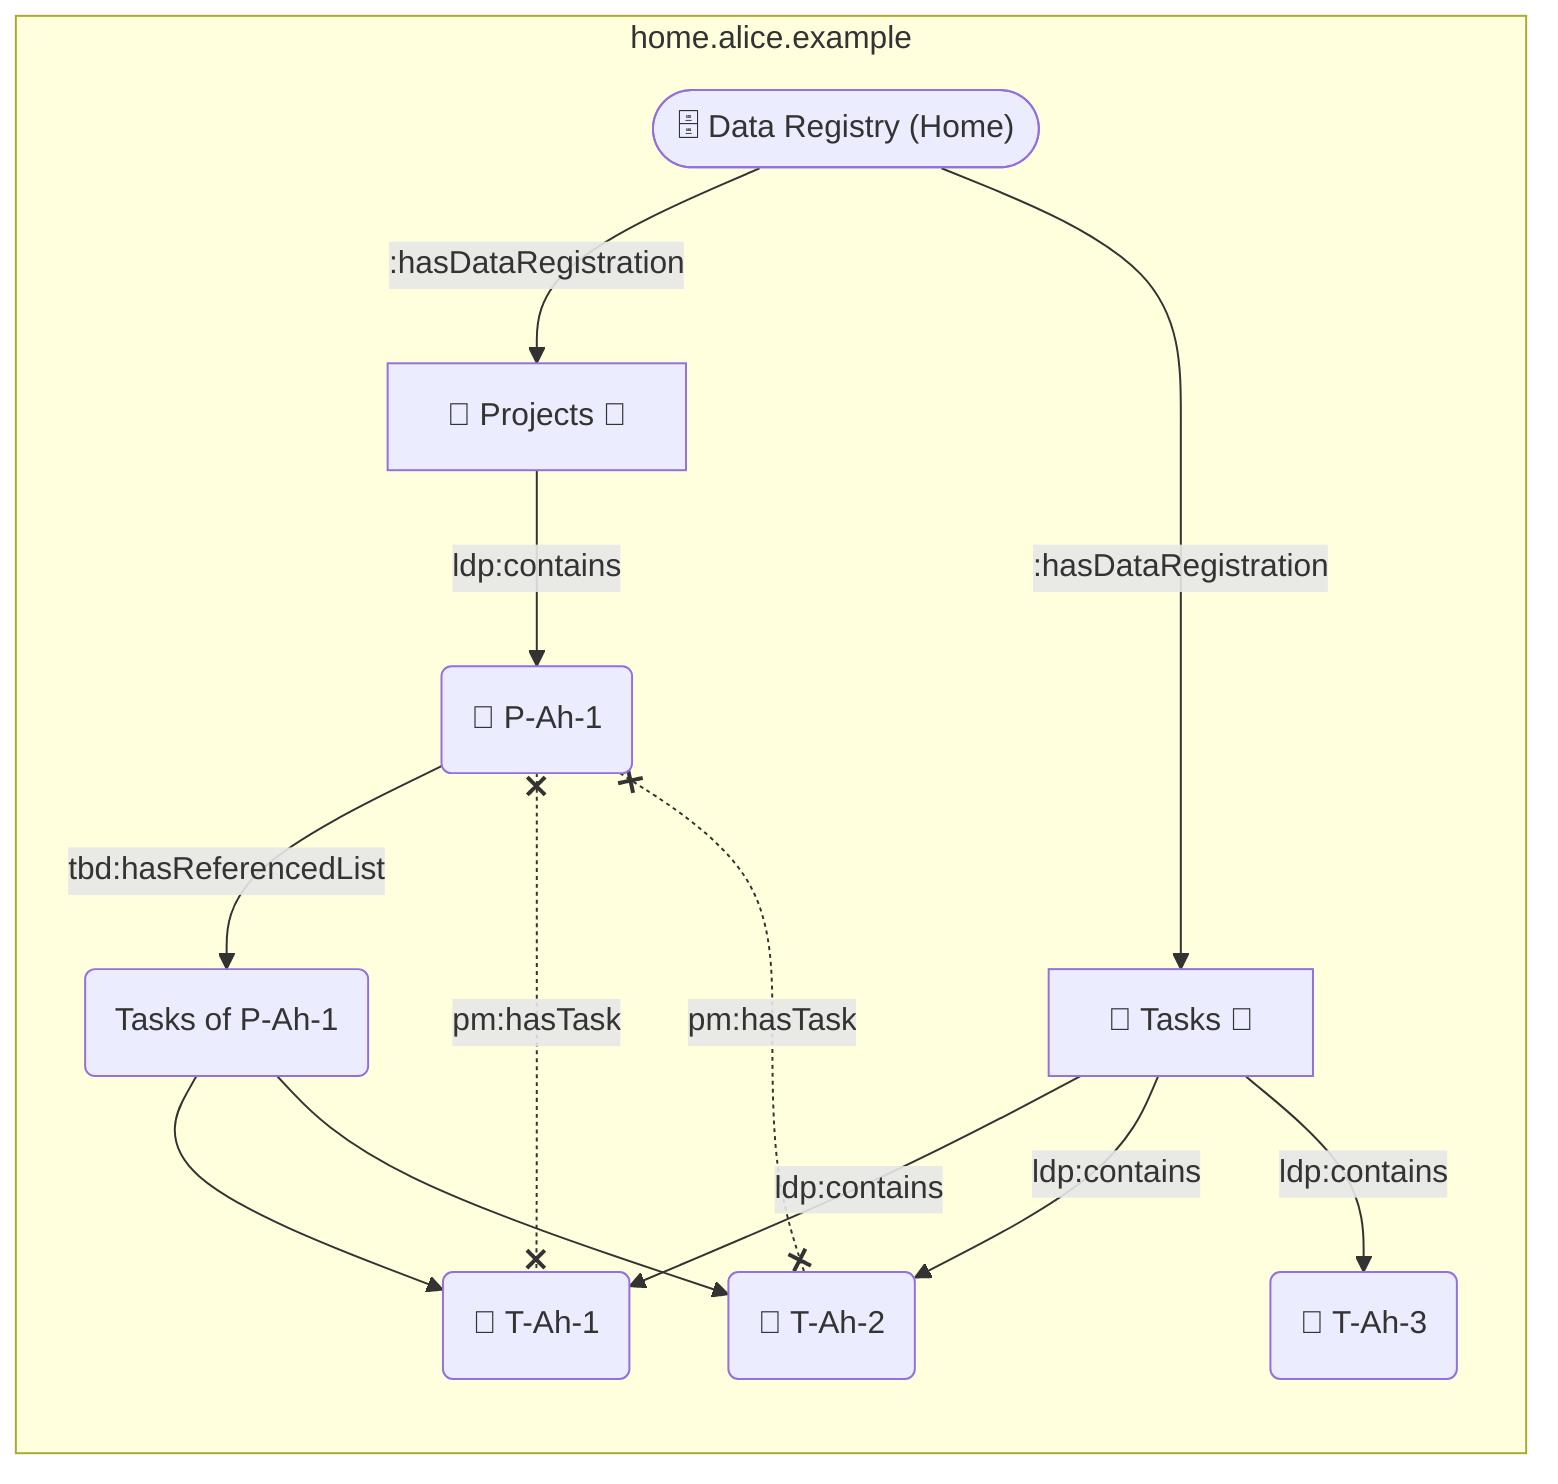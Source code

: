 flowchart LR

  AliceHomeRegistry(["🗄️ Data Registry (Home)"])
  AliceHomeProjects["📁 Projects 🌿"]
  AliceHomeTasks["📁 Tasks 🌿"]
  PAh1("📄 P-Ah-1")
  PAh1RFT("Tasks of P-Ah-1")
  TAh1("📄 T-Ah-1")
  TAh2("📄 T-Ah-2")
  TAh3("📄 T-Ah-3")

  subgraph home.alice.example
    AliceHomeRegistry -- :hasDataRegistration --> AliceHomeProjects
    AliceHomeProjects -- ldp:contains --> PAh1
    PAh1 -- tbd:hasReferencedList --> PAh1RFT
    AliceHomeRegistry -- :hasDataRegistration --> AliceHomeTasks
    AliceHomeTasks -- ldp:contains --> TAh1
    AliceHomeTasks -- ldp:contains --> TAh2
    AliceHomeTasks -- ldp:contains --> TAh3
    PAh1 x-. pm:hasTask .-x TAh1
    PAh1 x-. pm:hasTask .-x TAh2
    PAh1RFT --> TAh1
    PAh1RFT --> TAh2
  end